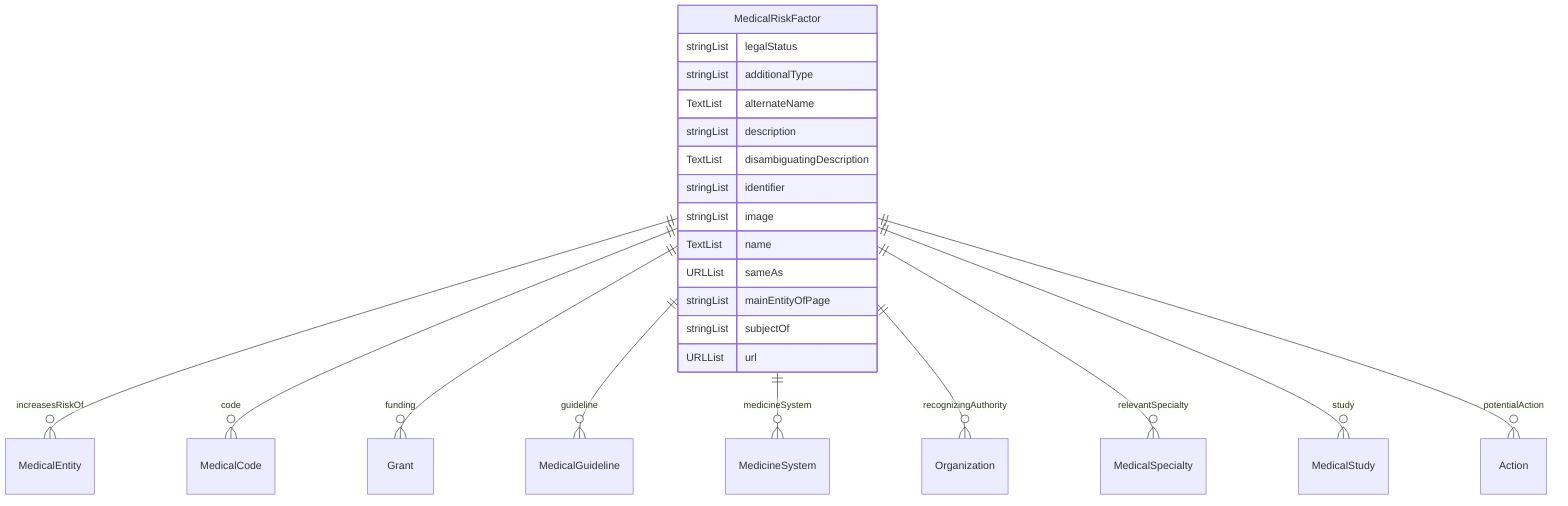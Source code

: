erDiagram
MedicalRiskFactor {
    stringList legalStatus  
    stringList additionalType  
    TextList alternateName  
    stringList description  
    TextList disambiguatingDescription  
    stringList identifier  
    stringList image  
    TextList name  
    URLList sameAs  
    stringList mainEntityOfPage  
    stringList subjectOf  
    URLList url  
}

MedicalRiskFactor ||--}o MedicalEntity : "increasesRiskOf"
MedicalRiskFactor ||--}o MedicalCode : "code"
MedicalRiskFactor ||--}o Grant : "funding"
MedicalRiskFactor ||--}o MedicalGuideline : "guideline"
MedicalRiskFactor ||--}o MedicineSystem : "medicineSystem"
MedicalRiskFactor ||--}o Organization : "recognizingAuthority"
MedicalRiskFactor ||--}o MedicalSpecialty : "relevantSpecialty"
MedicalRiskFactor ||--}o MedicalStudy : "study"
MedicalRiskFactor ||--}o Action : "potentialAction"
